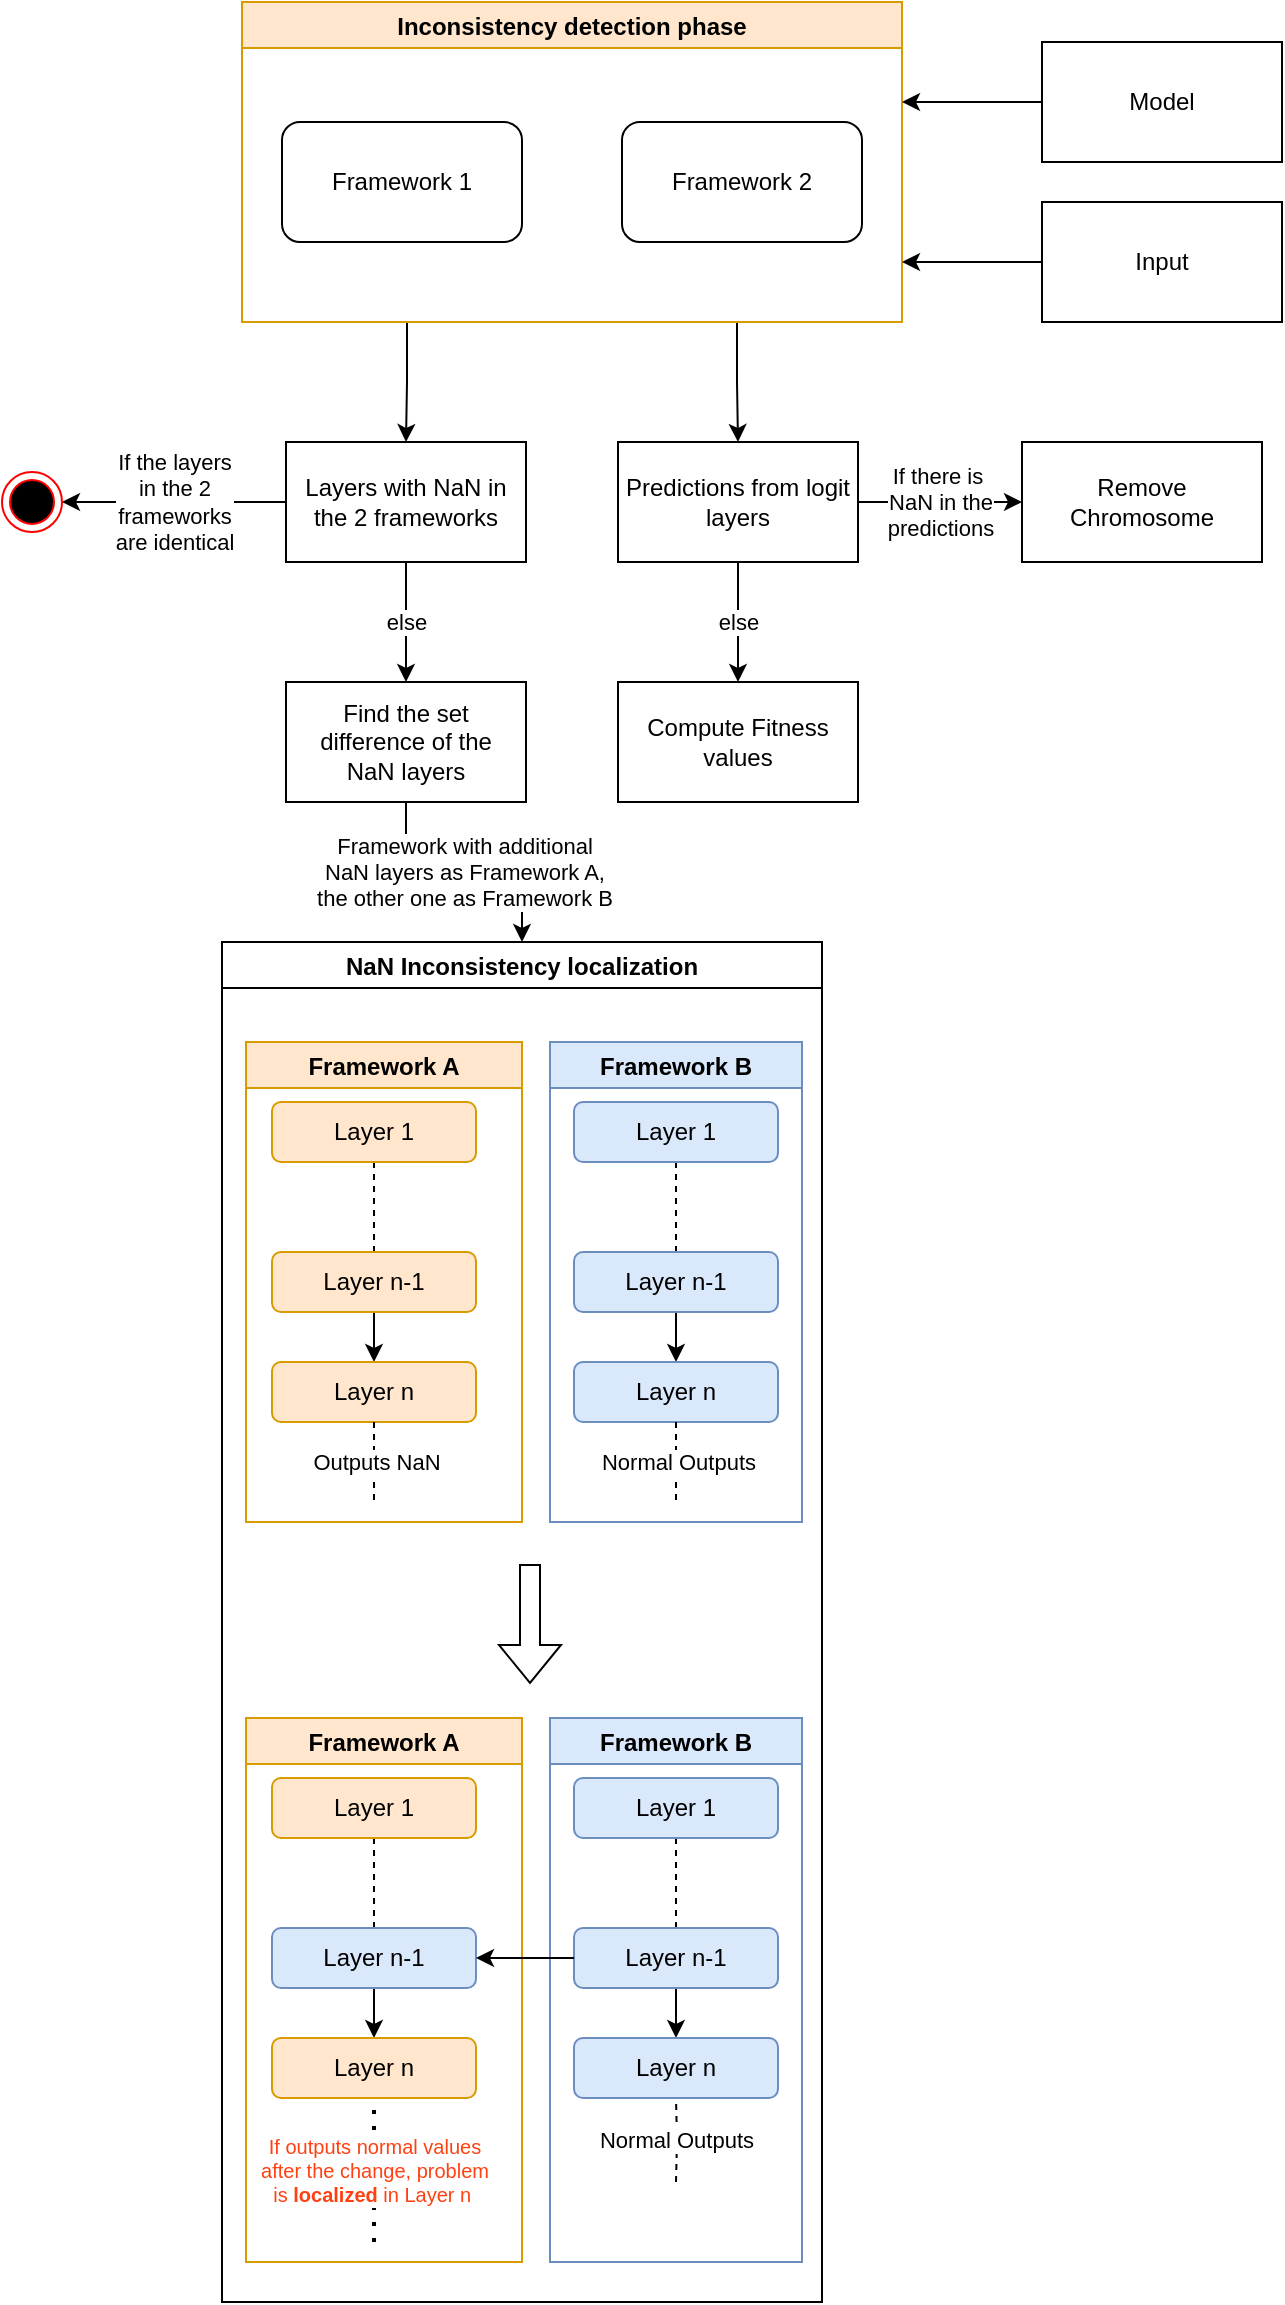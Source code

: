 <mxfile version="16.5.6" type="github">
  <diagram id="KMrJF5xkyydDern5e_y1" name="Page-1">
    <mxGraphModel dx="899" dy="613" grid="1" gridSize="10" guides="1" tooltips="1" connect="1" arrows="1" fold="1" page="1" pageScale="1" pageWidth="827" pageHeight="1169" math="0" shadow="0">
      <root>
        <mxCell id="0" />
        <mxCell id="1" parent="0" />
        <mxCell id="ZWeKVcOg7MyMfSJs-o2y-11" value="NaN Inconsistency localization" style="swimlane;" vertex="1" parent="1">
          <mxGeometry x="130" y="520" width="300" height="680" as="geometry" />
        </mxCell>
        <mxCell id="ZWeKVcOg7MyMfSJs-o2y-54" value="Framework A" style="swimlane;labelBackgroundColor=none;labelBorderColor=none;fillColor=#ffe6cc;strokeColor=#d79b00;" vertex="1" parent="ZWeKVcOg7MyMfSJs-o2y-11">
          <mxGeometry x="12" y="50" width="138" height="240" as="geometry" />
        </mxCell>
        <mxCell id="ZWeKVcOg7MyMfSJs-o2y-63" style="edgeStyle=orthogonalEdgeStyle;rounded=0;orthogonalLoop=1;jettySize=auto;html=1;entryX=0.5;entryY=0;entryDx=0;entryDy=0;endArrow=none;endFill=0;dashed=1;" edge="1" parent="ZWeKVcOg7MyMfSJs-o2y-54" source="ZWeKVcOg7MyMfSJs-o2y-56" target="ZWeKVcOg7MyMfSJs-o2y-58">
          <mxGeometry relative="1" as="geometry" />
        </mxCell>
        <mxCell id="ZWeKVcOg7MyMfSJs-o2y-56" value="Layer 1" style="rounded=1;whiteSpace=wrap;html=1;labelBackgroundColor=none;labelBorderColor=none;fillColor=#ffe6cc;strokeColor=#d79b00;" vertex="1" parent="ZWeKVcOg7MyMfSJs-o2y-54">
          <mxGeometry x="13" y="30" width="102" height="30" as="geometry" />
        </mxCell>
        <mxCell id="ZWeKVcOg7MyMfSJs-o2y-65" style="edgeStyle=orthogonalEdgeStyle;rounded=0;orthogonalLoop=1;jettySize=auto;html=1;endArrow=classic;endFill=1;" edge="1" parent="ZWeKVcOg7MyMfSJs-o2y-54" source="ZWeKVcOg7MyMfSJs-o2y-58" target="ZWeKVcOg7MyMfSJs-o2y-59">
          <mxGeometry relative="1" as="geometry" />
        </mxCell>
        <mxCell id="ZWeKVcOg7MyMfSJs-o2y-58" value="Layer n-1" style="rounded=1;whiteSpace=wrap;html=1;labelBackgroundColor=none;labelBorderColor=none;fillColor=#ffe6cc;strokeColor=#d79b00;" vertex="1" parent="ZWeKVcOg7MyMfSJs-o2y-54">
          <mxGeometry x="13" y="105" width="102" height="30" as="geometry" />
        </mxCell>
        <mxCell id="ZWeKVcOg7MyMfSJs-o2y-59" value="Layer n" style="rounded=1;whiteSpace=wrap;html=1;labelBackgroundColor=none;labelBorderColor=none;fillColor=#ffe6cc;strokeColor=#d79b00;" vertex="1" parent="ZWeKVcOg7MyMfSJs-o2y-54">
          <mxGeometry x="13" y="160" width="102" height="30" as="geometry" />
        </mxCell>
        <mxCell id="ZWeKVcOg7MyMfSJs-o2y-55" value="Framework B" style="swimlane;labelBackgroundColor=none;labelBorderColor=none;fillColor=#dae8fc;strokeColor=#6c8ebf;" vertex="1" parent="ZWeKVcOg7MyMfSJs-o2y-11">
          <mxGeometry x="164" y="50" width="126" height="240" as="geometry" />
        </mxCell>
        <mxCell id="ZWeKVcOg7MyMfSJs-o2y-64" style="edgeStyle=orthogonalEdgeStyle;rounded=0;orthogonalLoop=1;jettySize=auto;html=1;entryX=0.5;entryY=0;entryDx=0;entryDy=0;dashed=1;endArrow=none;endFill=0;" edge="1" parent="ZWeKVcOg7MyMfSJs-o2y-55" source="ZWeKVcOg7MyMfSJs-o2y-62" target="ZWeKVcOg7MyMfSJs-o2y-61">
          <mxGeometry relative="1" as="geometry" />
        </mxCell>
        <mxCell id="ZWeKVcOg7MyMfSJs-o2y-62" value="Layer 1" style="rounded=1;whiteSpace=wrap;html=1;labelBackgroundColor=none;labelBorderColor=none;fillColor=#dae8fc;strokeColor=#6c8ebf;" vertex="1" parent="ZWeKVcOg7MyMfSJs-o2y-55">
          <mxGeometry x="12" y="30" width="102" height="30" as="geometry" />
        </mxCell>
        <mxCell id="ZWeKVcOg7MyMfSJs-o2y-66" style="edgeStyle=orthogonalEdgeStyle;rounded=0;orthogonalLoop=1;jettySize=auto;html=1;entryX=0.5;entryY=0;entryDx=0;entryDy=0;endArrow=classic;endFill=1;" edge="1" parent="ZWeKVcOg7MyMfSJs-o2y-55" source="ZWeKVcOg7MyMfSJs-o2y-61" target="ZWeKVcOg7MyMfSJs-o2y-60">
          <mxGeometry relative="1" as="geometry" />
        </mxCell>
        <mxCell id="ZWeKVcOg7MyMfSJs-o2y-61" value="Layer n-1" style="rounded=1;whiteSpace=wrap;html=1;labelBackgroundColor=none;labelBorderColor=none;fillColor=#dae8fc;strokeColor=#6c8ebf;" vertex="1" parent="ZWeKVcOg7MyMfSJs-o2y-55">
          <mxGeometry x="12" y="105" width="102" height="30" as="geometry" />
        </mxCell>
        <mxCell id="ZWeKVcOg7MyMfSJs-o2y-60" value="Layer n" style="rounded=1;whiteSpace=wrap;html=1;labelBackgroundColor=none;labelBorderColor=none;fillColor=#dae8fc;strokeColor=#6c8ebf;" vertex="1" parent="ZWeKVcOg7MyMfSJs-o2y-55">
          <mxGeometry x="12" y="160" width="102" height="30" as="geometry" />
        </mxCell>
        <mxCell id="ZWeKVcOg7MyMfSJs-o2y-73" value="Framework A" style="swimlane;labelBackgroundColor=none;labelBorderColor=none;fillColor=#ffe6cc;strokeColor=#d79b00;" vertex="1" parent="ZWeKVcOg7MyMfSJs-o2y-11">
          <mxGeometry x="12" y="388" width="138" height="272" as="geometry" />
        </mxCell>
        <mxCell id="ZWeKVcOg7MyMfSJs-o2y-74" style="edgeStyle=orthogonalEdgeStyle;rounded=0;orthogonalLoop=1;jettySize=auto;html=1;entryX=0.5;entryY=0;entryDx=0;entryDy=0;endArrow=none;endFill=0;dashed=1;" edge="1" parent="ZWeKVcOg7MyMfSJs-o2y-73" source="ZWeKVcOg7MyMfSJs-o2y-75" target="ZWeKVcOg7MyMfSJs-o2y-77">
          <mxGeometry relative="1" as="geometry" />
        </mxCell>
        <mxCell id="ZWeKVcOg7MyMfSJs-o2y-75" value="Layer 1" style="rounded=1;whiteSpace=wrap;html=1;labelBackgroundColor=none;labelBorderColor=none;fillColor=#ffe6cc;strokeColor=#d79b00;" vertex="1" parent="ZWeKVcOg7MyMfSJs-o2y-73">
          <mxGeometry x="13" y="30" width="102" height="30" as="geometry" />
        </mxCell>
        <mxCell id="ZWeKVcOg7MyMfSJs-o2y-76" style="edgeStyle=orthogonalEdgeStyle;rounded=0;orthogonalLoop=1;jettySize=auto;html=1;endArrow=classic;endFill=1;" edge="1" parent="ZWeKVcOg7MyMfSJs-o2y-73" source="ZWeKVcOg7MyMfSJs-o2y-77" target="ZWeKVcOg7MyMfSJs-o2y-78">
          <mxGeometry relative="1" as="geometry" />
        </mxCell>
        <mxCell id="ZWeKVcOg7MyMfSJs-o2y-77" value="Layer n-1" style="rounded=1;whiteSpace=wrap;html=1;labelBackgroundColor=none;labelBorderColor=none;fillColor=#dae8fc;strokeColor=#6c8ebf;" vertex="1" parent="ZWeKVcOg7MyMfSJs-o2y-73">
          <mxGeometry x="13" y="105" width="102" height="30" as="geometry" />
        </mxCell>
        <mxCell id="ZWeKVcOg7MyMfSJs-o2y-78" value="Layer n" style="rounded=1;whiteSpace=wrap;html=1;labelBackgroundColor=none;labelBorderColor=none;fillColor=#ffe6cc;strokeColor=#d79b00;" vertex="1" parent="ZWeKVcOg7MyMfSJs-o2y-73">
          <mxGeometry x="13" y="160" width="102" height="30" as="geometry" />
        </mxCell>
        <mxCell id="ZWeKVcOg7MyMfSJs-o2y-79" value="Framework B" style="swimlane;labelBackgroundColor=none;labelBorderColor=none;fillColor=#dae8fc;strokeColor=#6c8ebf;" vertex="1" parent="ZWeKVcOg7MyMfSJs-o2y-11">
          <mxGeometry x="164" y="388" width="126" height="272" as="geometry" />
        </mxCell>
        <mxCell id="ZWeKVcOg7MyMfSJs-o2y-80" style="edgeStyle=orthogonalEdgeStyle;rounded=0;orthogonalLoop=1;jettySize=auto;html=1;entryX=0.5;entryY=0;entryDx=0;entryDy=0;dashed=1;endArrow=none;endFill=0;" edge="1" parent="ZWeKVcOg7MyMfSJs-o2y-79" source="ZWeKVcOg7MyMfSJs-o2y-81" target="ZWeKVcOg7MyMfSJs-o2y-83">
          <mxGeometry relative="1" as="geometry" />
        </mxCell>
        <mxCell id="ZWeKVcOg7MyMfSJs-o2y-81" value="Layer 1" style="rounded=1;whiteSpace=wrap;html=1;labelBackgroundColor=none;labelBorderColor=none;fillColor=#dae8fc;strokeColor=#6c8ebf;" vertex="1" parent="ZWeKVcOg7MyMfSJs-o2y-79">
          <mxGeometry x="12" y="30" width="102" height="30" as="geometry" />
        </mxCell>
        <mxCell id="ZWeKVcOg7MyMfSJs-o2y-82" style="edgeStyle=orthogonalEdgeStyle;rounded=0;orthogonalLoop=1;jettySize=auto;html=1;entryX=0.5;entryY=0;entryDx=0;entryDy=0;endArrow=classic;endFill=1;" edge="1" parent="ZWeKVcOg7MyMfSJs-o2y-79" source="ZWeKVcOg7MyMfSJs-o2y-83" target="ZWeKVcOg7MyMfSJs-o2y-84">
          <mxGeometry relative="1" as="geometry" />
        </mxCell>
        <mxCell id="ZWeKVcOg7MyMfSJs-o2y-83" value="Layer n-1" style="rounded=1;whiteSpace=wrap;html=1;labelBackgroundColor=none;labelBorderColor=none;fillColor=#dae8fc;strokeColor=#6c8ebf;" vertex="1" parent="ZWeKVcOg7MyMfSJs-o2y-79">
          <mxGeometry x="12" y="105" width="102" height="30" as="geometry" />
        </mxCell>
        <mxCell id="ZWeKVcOg7MyMfSJs-o2y-84" value="Layer n" style="rounded=1;whiteSpace=wrap;html=1;labelBackgroundColor=none;labelBorderColor=none;fillColor=#dae8fc;strokeColor=#6c8ebf;" vertex="1" parent="ZWeKVcOg7MyMfSJs-o2y-79">
          <mxGeometry x="12" y="160" width="102" height="30" as="geometry" />
        </mxCell>
        <mxCell id="ZWeKVcOg7MyMfSJs-o2y-92" style="edgeStyle=orthogonalEdgeStyle;rounded=0;orthogonalLoop=1;jettySize=auto;html=1;fontSize=10;endArrow=classic;endFill=1;" edge="1" parent="ZWeKVcOg7MyMfSJs-o2y-11" source="ZWeKVcOg7MyMfSJs-o2y-83" target="ZWeKVcOg7MyMfSJs-o2y-77">
          <mxGeometry relative="1" as="geometry" />
        </mxCell>
        <mxCell id="ZWeKVcOg7MyMfSJs-o2y-94" value="" style="shape=flexArrow;endArrow=classic;html=1;rounded=0;fontSize=10;" edge="1" parent="ZWeKVcOg7MyMfSJs-o2y-11">
          <mxGeometry width="50" height="50" relative="1" as="geometry">
            <mxPoint x="154" y="311" as="sourcePoint" />
            <mxPoint x="154" y="371" as="targetPoint" />
          </mxGeometry>
        </mxCell>
        <mxCell id="ZWeKVcOg7MyMfSJs-o2y-95" value="&lt;font color=&quot;#ff4112&quot;&gt;If outputs normal values&lt;br&gt;after the change, problem&lt;br&gt;is &lt;b&gt;localized&lt;/b&gt; in Layer n&amp;nbsp;&lt;/font&gt;" style="endArrow=none;dashed=1;html=1;dashPattern=1 3;strokeWidth=2;rounded=0;fontSize=10;entryX=0.5;entryY=1;entryDx=0;entryDy=0;" edge="1" parent="ZWeKVcOg7MyMfSJs-o2y-11" target="ZWeKVcOg7MyMfSJs-o2y-78">
          <mxGeometry width="50" height="50" relative="1" as="geometry">
            <mxPoint x="76" y="650" as="sourcePoint" />
            <mxPoint x="106" y="640" as="targetPoint" />
          </mxGeometry>
        </mxCell>
        <mxCell id="ZWeKVcOg7MyMfSJs-o2y-24" style="edgeStyle=orthogonalEdgeStyle;rounded=0;orthogonalLoop=1;jettySize=auto;html=1;exitX=0.25;exitY=1;exitDx=0;exitDy=0;entryX=0.5;entryY=0;entryDx=0;entryDy=0;" edge="1" parent="1" source="ZWeKVcOg7MyMfSJs-o2y-16" target="ZWeKVcOg7MyMfSJs-o2y-25">
          <mxGeometry relative="1" as="geometry">
            <mxPoint x="223" y="260" as="targetPoint" />
          </mxGeometry>
        </mxCell>
        <mxCell id="ZWeKVcOg7MyMfSJs-o2y-27" style="edgeStyle=orthogonalEdgeStyle;rounded=0;orthogonalLoop=1;jettySize=auto;html=1;exitX=0.75;exitY=1;exitDx=0;exitDy=0;entryX=0.5;entryY=0;entryDx=0;entryDy=0;" edge="1" parent="1" source="ZWeKVcOg7MyMfSJs-o2y-16" target="ZWeKVcOg7MyMfSJs-o2y-26">
          <mxGeometry relative="1" as="geometry" />
        </mxCell>
        <mxCell id="ZWeKVcOg7MyMfSJs-o2y-16" value="Inconsistency detection phase" style="swimlane;fillColor=#ffe6cc;strokeColor=#d79b00;" vertex="1" parent="1">
          <mxGeometry x="140" y="50" width="330" height="160" as="geometry" />
        </mxCell>
        <mxCell id="ZWeKVcOg7MyMfSJs-o2y-17" value="Framework 1" style="rounded=1;whiteSpace=wrap;html=1;" vertex="1" parent="ZWeKVcOg7MyMfSJs-o2y-16">
          <mxGeometry x="20" y="60" width="120" height="60" as="geometry" />
        </mxCell>
        <mxCell id="ZWeKVcOg7MyMfSJs-o2y-18" value="Framework 2" style="rounded=1;whiteSpace=wrap;html=1;" vertex="1" parent="ZWeKVcOg7MyMfSJs-o2y-16">
          <mxGeometry x="190" y="60" width="120" height="60" as="geometry" />
        </mxCell>
        <mxCell id="ZWeKVcOg7MyMfSJs-o2y-21" style="edgeStyle=orthogonalEdgeStyle;rounded=0;orthogonalLoop=1;jettySize=auto;html=1;" edge="1" parent="1" source="ZWeKVcOg7MyMfSJs-o2y-19">
          <mxGeometry relative="1" as="geometry">
            <mxPoint x="470" y="100" as="targetPoint" />
          </mxGeometry>
        </mxCell>
        <mxCell id="ZWeKVcOg7MyMfSJs-o2y-19" value="Model" style="rounded=0;whiteSpace=wrap;html=1;" vertex="1" parent="1">
          <mxGeometry x="540" y="70" width="120" height="60" as="geometry" />
        </mxCell>
        <mxCell id="ZWeKVcOg7MyMfSJs-o2y-22" style="edgeStyle=orthogonalEdgeStyle;rounded=0;orthogonalLoop=1;jettySize=auto;html=1;" edge="1" parent="1" source="ZWeKVcOg7MyMfSJs-o2y-20">
          <mxGeometry relative="1" as="geometry">
            <mxPoint x="470" y="180" as="targetPoint" />
          </mxGeometry>
        </mxCell>
        <mxCell id="ZWeKVcOg7MyMfSJs-o2y-20" value="Input" style="rounded=0;whiteSpace=wrap;html=1;" vertex="1" parent="1">
          <mxGeometry x="540" y="150" width="120" height="60" as="geometry" />
        </mxCell>
        <mxCell id="ZWeKVcOg7MyMfSJs-o2y-36" value="" style="edgeStyle=orthogonalEdgeStyle;rounded=0;orthogonalLoop=1;jettySize=auto;html=1;entryX=0.5;entryY=0;entryDx=0;entryDy=0;" edge="1" parent="1" source="ZWeKVcOg7MyMfSJs-o2y-25" target="ZWeKVcOg7MyMfSJs-o2y-43">
          <mxGeometry relative="1" as="geometry">
            <mxPoint x="222" y="390" as="targetPoint" />
          </mxGeometry>
        </mxCell>
        <mxCell id="ZWeKVcOg7MyMfSJs-o2y-40" value="else" style="edgeLabel;html=1;align=center;verticalAlign=middle;resizable=0;points=[];" vertex="1" connectable="0" parent="ZWeKVcOg7MyMfSJs-o2y-36">
          <mxGeometry relative="1" as="geometry">
            <mxPoint as="offset" />
          </mxGeometry>
        </mxCell>
        <mxCell id="ZWeKVcOg7MyMfSJs-o2y-39" value="If the layers&lt;br&gt;in the 2&lt;br&gt;frameworks&lt;br&gt;are identical" style="edgeStyle=orthogonalEdgeStyle;rounded=0;orthogonalLoop=1;jettySize=auto;html=1;entryX=1;entryY=0.5;entryDx=0;entryDy=0;" edge="1" parent="1" source="ZWeKVcOg7MyMfSJs-o2y-25" target="ZWeKVcOg7MyMfSJs-o2y-38">
          <mxGeometry relative="1" as="geometry" />
        </mxCell>
        <mxCell id="ZWeKVcOg7MyMfSJs-o2y-25" value="Layers with NaN in the 2 frameworks" style="rounded=0;whiteSpace=wrap;html=1;" vertex="1" parent="1">
          <mxGeometry x="162" y="270" width="120" height="60" as="geometry" />
        </mxCell>
        <mxCell id="ZWeKVcOg7MyMfSJs-o2y-33" value="else" style="edgeStyle=orthogonalEdgeStyle;rounded=0;orthogonalLoop=1;jettySize=auto;html=1;" edge="1" parent="1" source="ZWeKVcOg7MyMfSJs-o2y-26" target="ZWeKVcOg7MyMfSJs-o2y-32">
          <mxGeometry relative="1" as="geometry" />
        </mxCell>
        <mxCell id="ZWeKVcOg7MyMfSJs-o2y-42" value="If there is&amp;nbsp;&lt;br&gt;NaN&amp;nbsp;in the &lt;br&gt;predictions" style="edgeStyle=orthogonalEdgeStyle;rounded=0;orthogonalLoop=1;jettySize=auto;html=1;entryX=0;entryY=0.5;entryDx=0;entryDy=0;" edge="1" parent="1" source="ZWeKVcOg7MyMfSJs-o2y-26" target="ZWeKVcOg7MyMfSJs-o2y-47">
          <mxGeometry relative="1" as="geometry">
            <mxPoint x="530" y="300" as="targetPoint" />
          </mxGeometry>
        </mxCell>
        <mxCell id="ZWeKVcOg7MyMfSJs-o2y-26" value="Predictions from logit layers" style="rounded=0;whiteSpace=wrap;html=1;" vertex="1" parent="1">
          <mxGeometry x="328" y="270" width="120" height="60" as="geometry" />
        </mxCell>
        <mxCell id="ZWeKVcOg7MyMfSJs-o2y-32" value="Compute Fitness values" style="whiteSpace=wrap;html=1;rounded=0;" vertex="1" parent="1">
          <mxGeometry x="328" y="390" width="120" height="60" as="geometry" />
        </mxCell>
        <mxCell id="ZWeKVcOg7MyMfSJs-o2y-38" value="" style="ellipse;html=1;shape=endState;fillColor=#000000;strokeColor=#ff0000;labelBackgroundColor=none;labelBorderColor=none;" vertex="1" parent="1">
          <mxGeometry x="20" y="285" width="30" height="30" as="geometry" />
        </mxCell>
        <mxCell id="ZWeKVcOg7MyMfSJs-o2y-44" value="Framework&amp;nbsp;with additional &lt;br&gt;NaN&amp;nbsp;layers as Framework A,&lt;br&gt;the other one as Framework B" style="edgeStyle=orthogonalEdgeStyle;rounded=0;orthogonalLoop=1;jettySize=auto;html=1;" edge="1" parent="1" source="ZWeKVcOg7MyMfSJs-o2y-43" target="ZWeKVcOg7MyMfSJs-o2y-11">
          <mxGeometry relative="1" as="geometry">
            <mxPoint x="222" y="540" as="targetPoint" />
          </mxGeometry>
        </mxCell>
        <mxCell id="ZWeKVcOg7MyMfSJs-o2y-43" value="Find the set difference of the &lt;br&gt;NaN layers" style="rounded=0;whiteSpace=wrap;html=1;labelBackgroundColor=none;labelBorderColor=none;" vertex="1" parent="1">
          <mxGeometry x="162" y="390" width="120" height="60" as="geometry" />
        </mxCell>
        <mxCell id="ZWeKVcOg7MyMfSJs-o2y-47" value="Remove Chromosome" style="rounded=0;whiteSpace=wrap;html=1;labelBackgroundColor=none;labelBorderColor=none;" vertex="1" parent="1">
          <mxGeometry x="530" y="270" width="120" height="60" as="geometry" />
        </mxCell>
        <mxCell id="ZWeKVcOg7MyMfSJs-o2y-68" value="Outputs NaN" style="edgeStyle=orthogonalEdgeStyle;rounded=0;orthogonalLoop=1;jettySize=auto;html=1;endArrow=none;endFill=0;dashed=1;" edge="1" parent="1" source="ZWeKVcOg7MyMfSJs-o2y-59">
          <mxGeometry relative="1" as="geometry">
            <mxPoint x="206" y="800" as="targetPoint" />
          </mxGeometry>
        </mxCell>
        <mxCell id="ZWeKVcOg7MyMfSJs-o2y-69" value="Normal Outputs" style="edgeStyle=orthogonalEdgeStyle;rounded=0;orthogonalLoop=1;jettySize=auto;html=1;dashed=1;endArrow=none;endFill=0;" edge="1" parent="1" source="ZWeKVcOg7MyMfSJs-o2y-60">
          <mxGeometry relative="1" as="geometry">
            <mxPoint x="357" y="800" as="targetPoint" />
          </mxGeometry>
        </mxCell>
        <mxCell id="ZWeKVcOg7MyMfSJs-o2y-96" value="Normal Outputs" style="edgeStyle=orthogonalEdgeStyle;rounded=0;orthogonalLoop=1;jettySize=auto;html=1;dashed=1;endArrow=none;endFill=0;entryX=0.5;entryY=1;entryDx=0;entryDy=0;" edge="1" parent="1" target="ZWeKVcOg7MyMfSJs-o2y-84">
          <mxGeometry relative="1" as="geometry">
            <mxPoint x="470" y="810" as="targetPoint" />
            <mxPoint x="357" y="1140" as="sourcePoint" />
          </mxGeometry>
        </mxCell>
      </root>
    </mxGraphModel>
  </diagram>
</mxfile>
